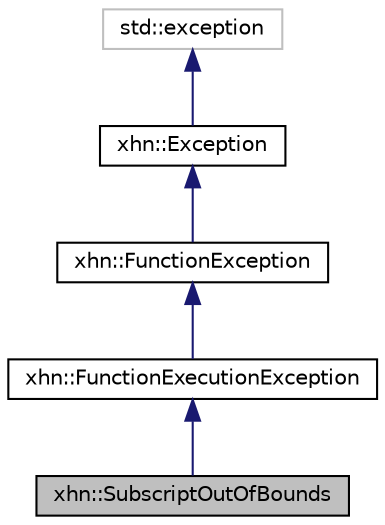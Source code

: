 digraph "xhn::SubscriptOutOfBounds"
{
  edge [fontname="Helvetica",fontsize="10",labelfontname="Helvetica",labelfontsize="10"];
  node [fontname="Helvetica",fontsize="10",shape=record];
  Node1 [label="xhn::SubscriptOutOfBounds",height=0.2,width=0.4,color="black", fillcolor="grey75", style="filled", fontcolor="black"];
  Node2 -> Node1 [dir="back",color="midnightblue",fontsize="10",style="solid",fontname="Helvetica"];
  Node2 [label="xhn::FunctionExecutionException",height=0.2,width=0.4,color="black", fillcolor="white", style="filled",URL="$classxhn_1_1_function_execution_exception.html",tooltip="函数执行过程的异常 "];
  Node3 -> Node2 [dir="back",color="midnightblue",fontsize="10",style="solid",fontname="Helvetica"];
  Node3 [label="xhn::FunctionException",height=0.2,width=0.4,color="black", fillcolor="white", style="filled",URL="$classxhn_1_1_function_exception.html",tooltip="函数异常比较严重，直接退出程序 "];
  Node4 -> Node3 [dir="back",color="midnightblue",fontsize="10",style="solid",fontname="Helvetica"];
  Node4 [label="xhn::Exception",height=0.2,width=0.4,color="black", fillcolor="white", style="filled",URL="$classxhn_1_1_exception.html"];
  Node5 -> Node4 [dir="back",color="midnightblue",fontsize="10",style="solid",fontname="Helvetica"];
  Node5 [label="std::exception",height=0.2,width=0.4,color="grey75", fillcolor="white", style="filled"];
}
